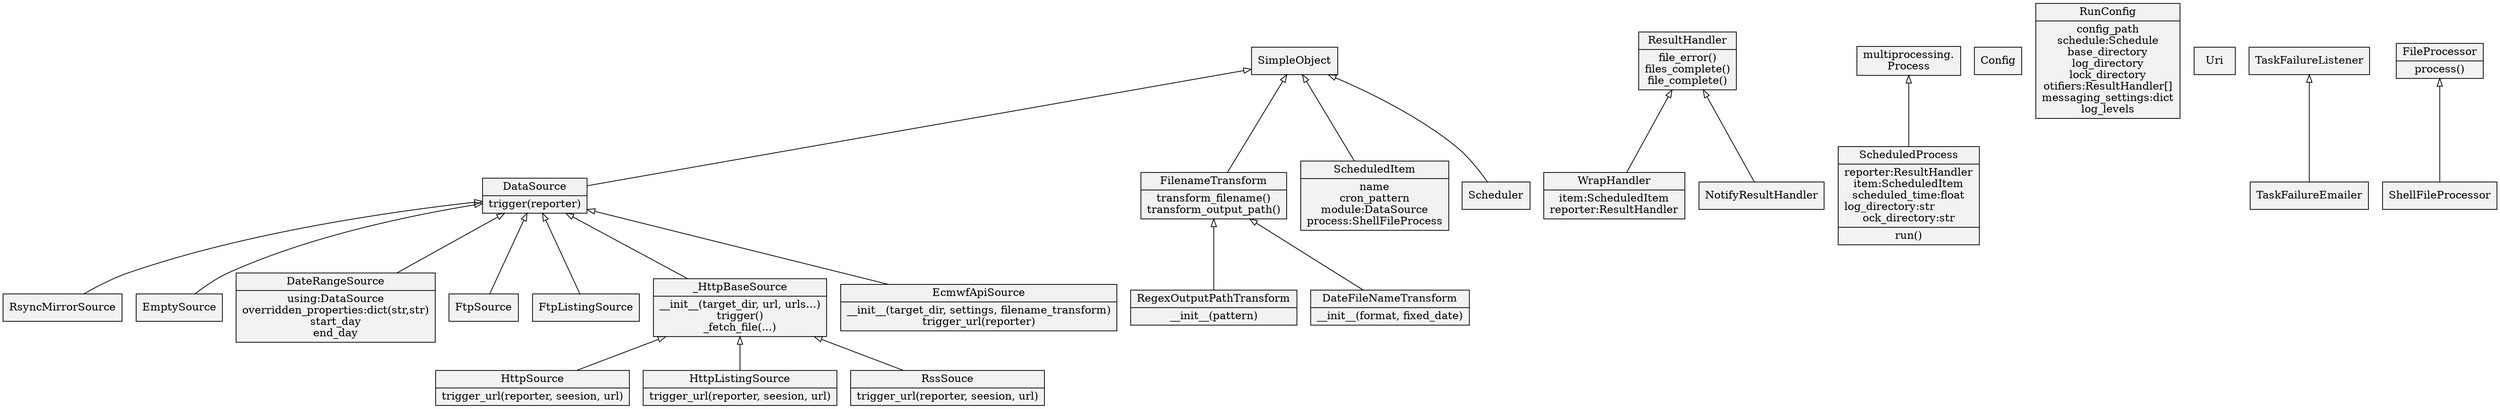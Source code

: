 digraph fetch {

	node[shape=record,style=filled,fillcolor=gray95]
	edge[dir=back, arrowtail=empty]

	16[label="{SimpleObject}"];
	4[label="{DataSource|trigger(reporter)}"];
	RsyncMirrorSource [shape=box];
	EmptySource [shape=box];
	21[label="{DateRangeSource|using:DataSource\noverridden_properties:dict(str,str)\nstart_day\nend_day}"];
	FtpSource [shape=box];
	FtpListingSource [shape=box];
	10[label="{_HttpBaseSource|__init__(target_dir, url, urls...)\ntrigger()\n_fetch_file(...)}"];
	11[label="{HttpSource|trigger_url(reporter, seesion, url)}"];
	12[label="{HttpListingSource|trigger_url(reporter, seesion, url)}"];
	13[label="{RssSouce|trigger_url(reporter, seesion, url)}"];
	14[label="{EcmwfApiSource|__init__(target_dir, settings, filename_transform)\ntrigger_url(reporter)}"];
	7[label="{FilenameTransform|transform_filename()\ntransform_output_path()}"];
	8[label="{RegexOutputPathTransform|__init__(pattern)}"];
	9[label="{DateFileNameTransform|__init__(format, fixed_date)}"];
	19[label="{WrapHandler|item:ScheduledItem\nreporter:ResultHandler}"];
	15[label="{ScheduledItem|name\ncron_pattern\nmodule:DataSource\nprocess:ShellFileProcess}"];
	18[label="{multiprocessing.\nProcess}"];
	17[label="{ScheduledProcess|reporter:ResultHandler\nitem:ScheduledItem\nscheduled_time:float\nlog_directory:str\lock_directory:str|run()}"];
	Scheduler[shape=box];
	Config[shape=box];
	20[label="{RunConfig|config_path\nschedule:Schedule\nbase_directory\nlog_directory\nlock_directory\notifiers:ResultHandler[]\nmessaging_settings:dict\nlog_levels}"];
	Uri[shape=box];
	TaskFailureListener[shape=box];
	TaskFailureEmailer[shape=box];
	5[label="{ResultHandler|file_error()\nfiles_complete()\nfile_complete()}"];
	6[label="{NotifyResultHandler}"];
	2[label="{FileProcessor|process()}"];
	3[label="{ShellFileProcessor}"];

	16 -> 4;
	4 -> RsyncMirrorSource;
	4 -> EmptySource;
	4 -> 21;
	4 -> FtpSource;
	4 -> FtpListingSource;
	4 -> 14;
	4 -> 10;
	10 -> 11;
	10 -> 12;
	10 -> 13;

	16 -> 7;
        7 -> 8;
        7 -> 9;

	16 -> 15;
	16 -> Scheduler;
	TaskFailureListener -> TaskFailureEmailer;
	5 -> 6;
	5 -> 19;
	18 -> 17;
	2 -> 3;
}        
